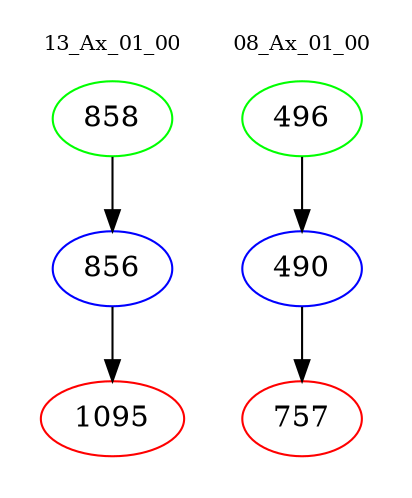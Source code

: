 digraph{
subgraph cluster_0 {
color = white
label = "13_Ax_01_00";
fontsize=10;
T0_858 [label="858", color="green"]
T0_858 -> T0_856 [color="black"]
T0_856 [label="856", color="blue"]
T0_856 -> T0_1095 [color="black"]
T0_1095 [label="1095", color="red"]
}
subgraph cluster_1 {
color = white
label = "08_Ax_01_00";
fontsize=10;
T1_496 [label="496", color="green"]
T1_496 -> T1_490 [color="black"]
T1_490 [label="490", color="blue"]
T1_490 -> T1_757 [color="black"]
T1_757 [label="757", color="red"]
}
}
